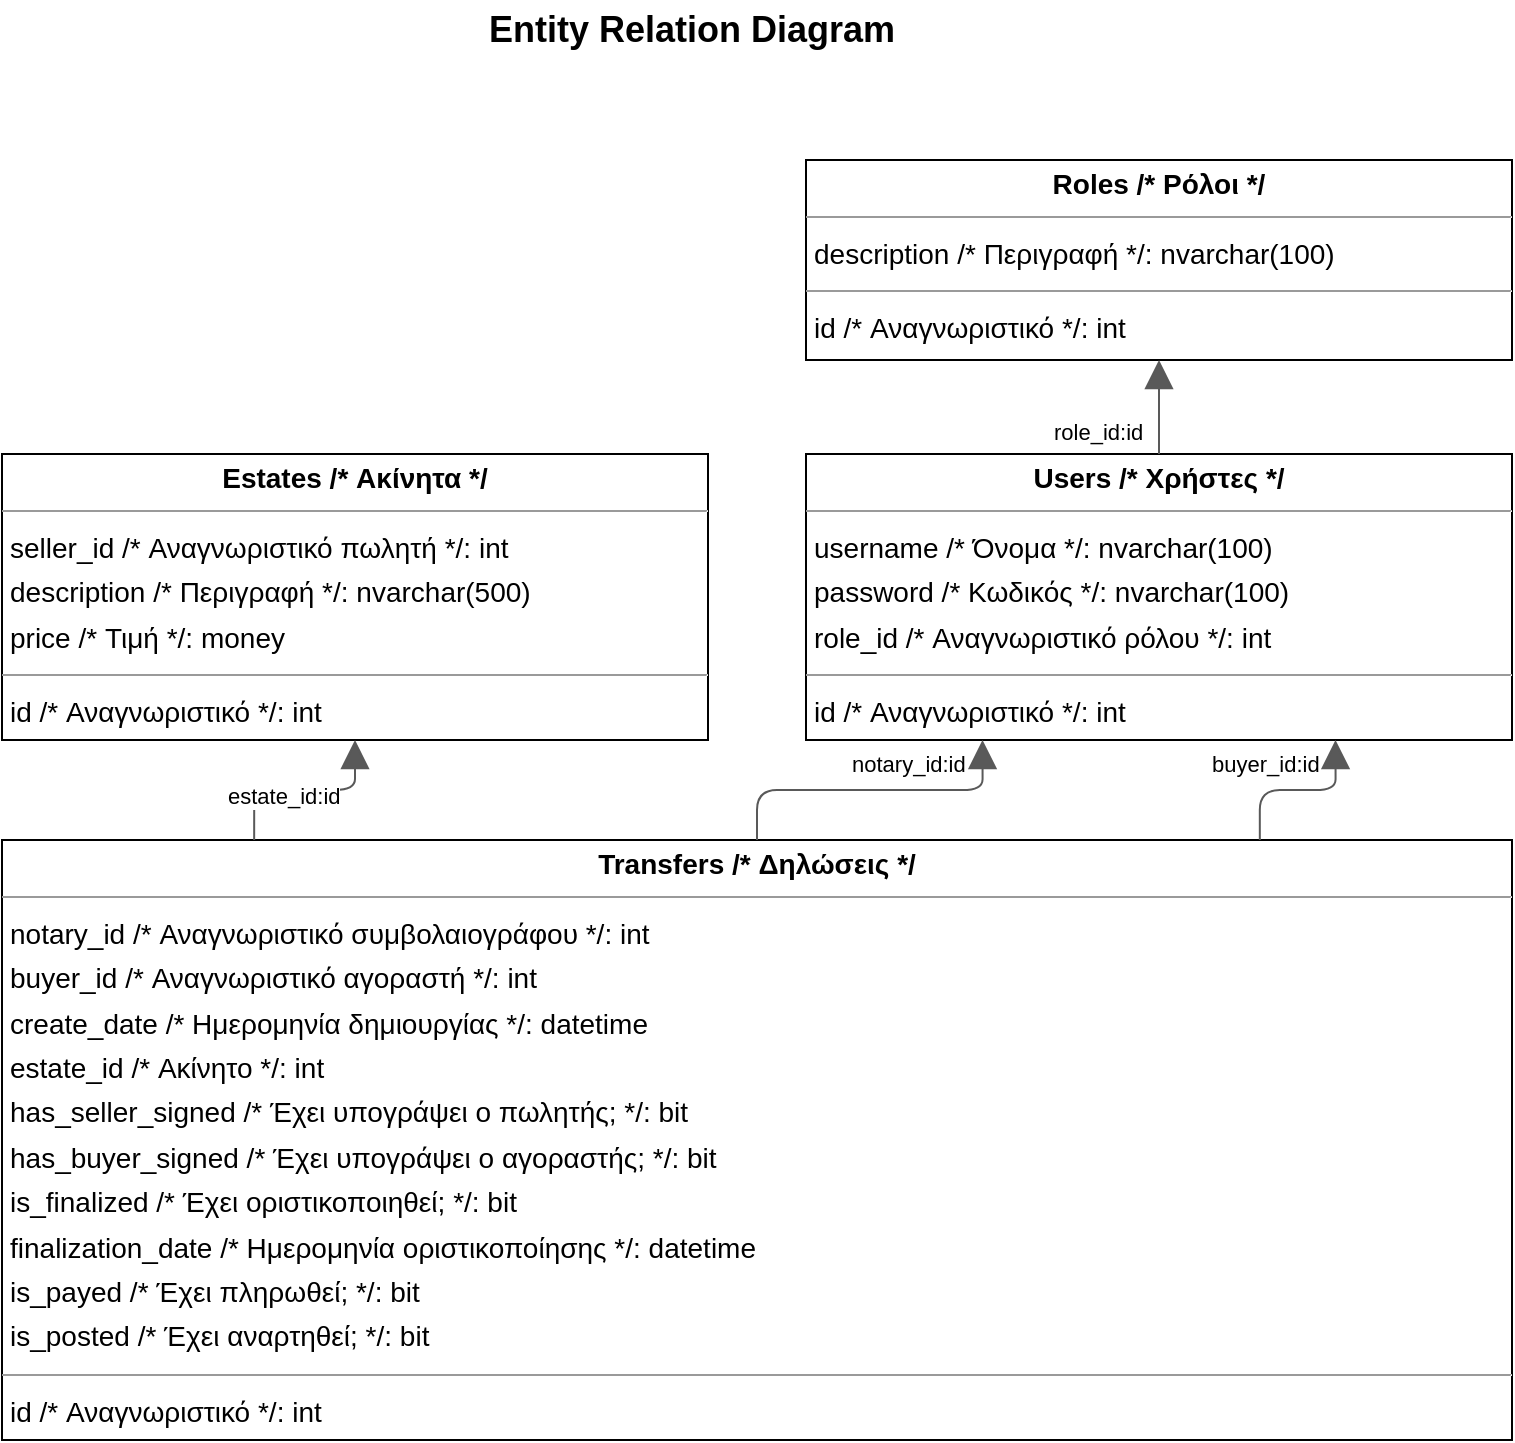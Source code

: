 <mxfile version="20.6.2" type="device"><diagram id="nM2-00RmLUYU6DycDXW8" name="Page-1"><mxGraphModel dx="2693" dy="1457" grid="1" gridSize="10" guides="1" tooltips="1" connect="1" arrows="1" fold="1" page="0" pageScale="1" pageWidth="850" pageHeight="1100" background="none" math="0" shadow="0"><root><mxCell id="0"/><mxCell id="1" parent="0"/><mxCell id="node1" value="&lt;p style=&quot;margin:0px;margin-top:4px;text-align:center;&quot;&gt;&lt;b&gt;Estates  /* Ακίνητα */&lt;/b&gt;&lt;/p&gt;&lt;hr size=&quot;1&quot;/&gt;&lt;p style=&quot;margin:0 0 0 4px;line-height:1.6;&quot;&gt; seller_id  /* Αναγνωριστικό πωλητή */: int&lt;br/&gt; description  /* Περιγραφή */: nvarchar(500)&lt;br/&gt; price  /* Τιμή */: money&lt;/p&gt;&lt;hr size=&quot;1&quot;/&gt;&lt;p style=&quot;margin:0 0 0 4px;line-height:1.6;&quot;&gt; id  /* Αναγνωριστικό */: int&lt;/p&gt;" style="verticalAlign=top;align=left;overflow=fill;fontSize=14;fontFamily=Helvetica;html=1;rounded=0;shadow=0;comic=0;labelBackgroundColor=none;strokeWidth=1;" parent="1" vertex="1"><mxGeometry x="-640" y="-143" width="353" height="143" as="geometry"/></mxCell><mxCell id="node2" value="&lt;p style=&quot;margin:0px;margin-top:4px;text-align:center;&quot;&gt;&lt;b&gt;Roles  /* Ρόλοι */&lt;/b&gt;&lt;/p&gt;&lt;hr size=&quot;1&quot;/&gt;&lt;p style=&quot;margin:0 0 0 4px;line-height:1.6;&quot;&gt; description  /* Περιγραφή */: nvarchar(100)&lt;/p&gt;&lt;hr size=&quot;1&quot;/&gt;&lt;p style=&quot;margin:0 0 0 4px;line-height:1.6;&quot;&gt; id  /* Αναγνωριστικό */: int&lt;/p&gt;" style="verticalAlign=top;align=left;overflow=fill;fontSize=14;fontFamily=Helvetica;html=1;rounded=0;shadow=0;comic=0;labelBackgroundColor=none;strokeWidth=1;" parent="1" vertex="1"><mxGeometry x="-238" y="-290" width="353" height="100" as="geometry"/></mxCell><mxCell id="node3" value="&lt;p style=&quot;margin:0px;margin-top:4px;text-align:center;&quot;&gt;&lt;b&gt;Transfers  /* Δηλώσεις */&lt;/b&gt;&lt;/p&gt;&lt;hr size=&quot;1&quot;/&gt;&lt;p style=&quot;margin:0 0 0 4px;line-height:1.6;&quot;&gt; notary_id  /* Αναγνωριστικό συμβολαιογράφου */: int&lt;br/&gt; buyer_id  /* Αναγνωριστικό αγοραστή */: int&lt;br/&gt; create_date  /* Ημερομηνία δημιουργίας */: datetime&lt;br/&gt; estate_id  /* Ακίνητο */: int&lt;br/&gt; has_seller_signed  /* Έχει υπογράψει ο πωλητής; */: bit&lt;br/&gt; has_buyer_signed  /* Έχει υπογράψει ο αγοραστής; */: bit&lt;br/&gt; is_finalized  /* Έχει οριστικοποιηθεί; */: bit&lt;br/&gt; finalization_date  /* Ημερομηνία οριστικοποίησης */: datetime&lt;br/&gt; is_payed  /* Έχει πληρωθεί; */: bit&lt;br/&gt; is_posted  /* Έχει αναρτηθεί; */: bit&lt;/p&gt;&lt;hr size=&quot;1&quot;/&gt;&lt;p style=&quot;margin:0 0 0 4px;line-height:1.6;&quot;&gt; id  /* Αναγνωριστικό */: int&lt;/p&gt;" style="verticalAlign=top;align=left;overflow=fill;fontSize=14;fontFamily=Helvetica;html=1;rounded=0;shadow=0;comic=0;labelBackgroundColor=none;strokeWidth=1;" parent="1" vertex="1"><mxGeometry x="-640" y="50" width="755" height="300" as="geometry"/></mxCell><mxCell id="node0" value="&lt;p style=&quot;margin:0px;margin-top:4px;text-align:center;&quot;&gt;&lt;b&gt;Users  /* Χρήστες */&lt;/b&gt;&lt;/p&gt;&lt;hr size=&quot;1&quot;/&gt;&lt;p style=&quot;margin:0 0 0 4px;line-height:1.6;&quot;&gt; username  /* Όνομα */: nvarchar(100)&lt;br/&gt; password  /* Κωδικός */: nvarchar(100)&lt;br/&gt; role_id  /* Αναγνωριστικό ρόλου */: int&lt;/p&gt;&lt;hr size=&quot;1&quot;/&gt;&lt;p style=&quot;margin:0 0 0 4px;line-height:1.6;&quot;&gt; id  /* Αναγνωριστικό */: int&lt;/p&gt;" style="verticalAlign=top;align=left;overflow=fill;fontSize=14;fontFamily=Helvetica;html=1;rounded=0;shadow=0;comic=0;labelBackgroundColor=none;strokeWidth=1;" parent="1" vertex="1"><mxGeometry x="-238" y="-143" width="353" height="143" as="geometry"/></mxCell><mxCell id="edge3" value="" style="html=1;rounded=1;edgeStyle=orthogonalEdgeStyle;dashed=0;startArrow=none;endArrow=block;endSize=12;strokeColor=#595959;exitX=0.167;exitY=0.000;exitDx=0;exitDy=0;entryX=0.500;entryY=1.000;entryDx=0;entryDy=0;" parent="1" source="node3" target="node1" edge="1"><mxGeometry width="50" height="50" relative="1" as="geometry"><Array as="points"><mxPoint x="-514" y="25"/><mxPoint x="-463" y="25"/></Array></mxGeometry></mxCell><mxCell id="label20" value="estate_id:id" style="edgeLabel;resizable=0;html=1;align=left;verticalAlign=top;strokeColor=default;" parent="edge3" vertex="1" connectable="0"><mxGeometry x="-529" y="15" as="geometry"/></mxCell><mxCell id="edge1" value="" style="html=1;rounded=1;edgeStyle=orthogonalEdgeStyle;dashed=0;startArrow=none;endArrow=block;endSize=12;strokeColor=#595959;exitX=0.833;exitY=0.000;exitDx=0;exitDy=0;entryX=0.750;entryY=1.000;entryDx=0;entryDy=0;" parent="1" source="node3" target="node0" edge="1"><mxGeometry width="50" height="50" relative="1" as="geometry"><Array as="points"><mxPoint x="-11" y="25"/><mxPoint x="27" y="25"/></Array></mxGeometry></mxCell><mxCell id="label8" value="buyer_id:id" style="edgeLabel;resizable=0;html=1;align=left;verticalAlign=top;strokeColor=default;" parent="edge1" vertex="1" connectable="0"><mxGeometry x="-37" y="-1" as="geometry"/></mxCell><mxCell id="edge2" value="" style="html=1;rounded=1;edgeStyle=orthogonalEdgeStyle;dashed=0;startArrow=none;endArrow=block;endSize=12;strokeColor=#595959;exitX=0.500;exitY=0.000;exitDx=0;exitDy=0;entryX=0.250;entryY=1.000;entryDx=0;entryDy=0;" parent="1" source="node3" target="node0" edge="1"><mxGeometry width="50" height="50" relative="1" as="geometry"><Array as="points"><mxPoint x="-262" y="25"/><mxPoint x="-150" y="25"/></Array></mxGeometry></mxCell><mxCell id="label14" value="notary_id:id" style="edgeLabel;resizable=0;html=1;align=left;verticalAlign=top;strokeColor=default;" parent="edge2" vertex="1" connectable="0"><mxGeometry x="-217" y="-1" as="geometry"/></mxCell><mxCell id="edge0" value="" style="html=1;rounded=1;edgeStyle=orthogonalEdgeStyle;dashed=0;startArrow=none;endArrow=block;endSize=12;strokeColor=#595959;exitX=0.500;exitY=0.000;exitDx=0;exitDy=0;entryX=0.500;entryY=1.000;entryDx=0;entryDy=0;" parent="1" source="node0" target="node2" edge="1"><mxGeometry width="50" height="50" relative="1" as="geometry"><Array as="points"/></mxGeometry></mxCell><mxCell id="label2" value="role_id:id" style="edgeLabel;resizable=0;html=1;align=left;verticalAlign=top;strokeColor=default;" parent="edge0" vertex="1" connectable="0"><mxGeometry x="-116" y="-167" as="geometry"/></mxCell><mxCell id="nhl2-fKObiZb-Ndc5w7V-1" value="&lt;b&gt;&lt;font style=&quot;font-size: 18px;&quot;&gt;Entity Relation Diagram&lt;/font&gt;&lt;/b&gt;" style="text;html=1;strokeColor=none;fillColor=none;align=center;verticalAlign=middle;whiteSpace=wrap;rounded=0;" vertex="1" parent="1"><mxGeometry x="-400" y="-370" width="210" height="30" as="geometry"/></mxCell></root></mxGraphModel></diagram></mxfile>